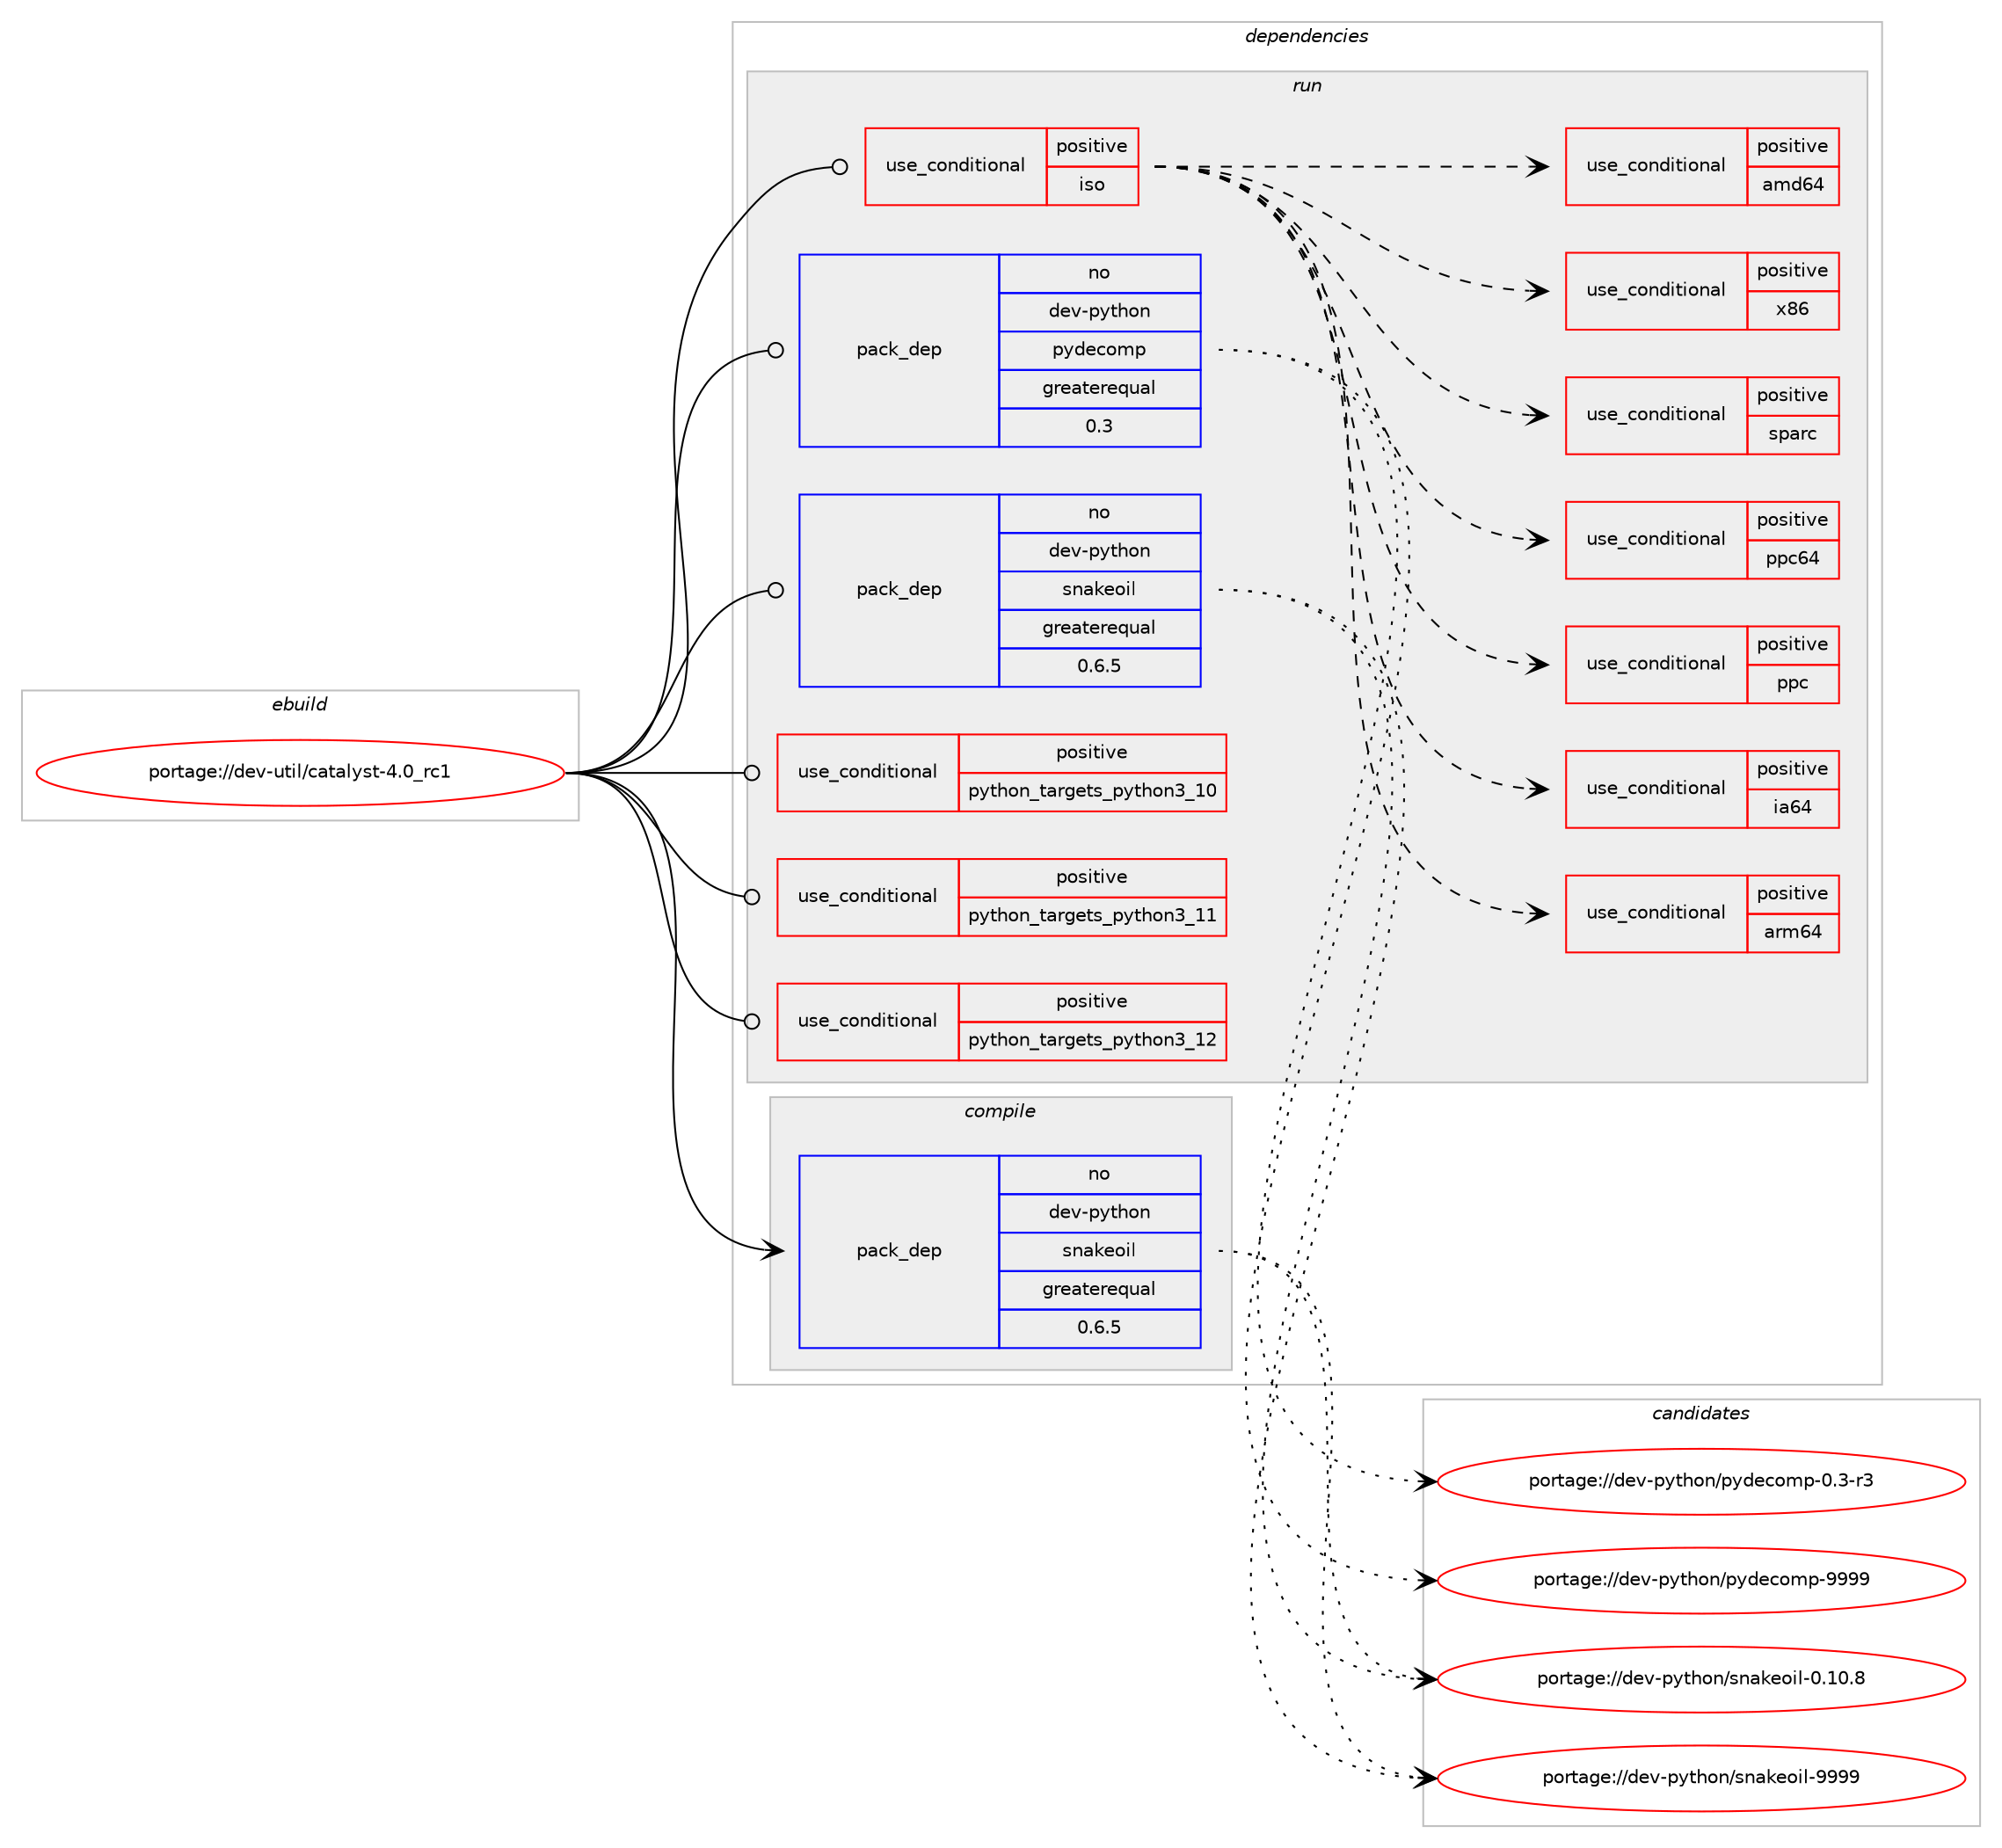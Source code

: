 digraph prolog {

# *************
# Graph options
# *************

newrank=true;
concentrate=true;
compound=true;
graph [rankdir=LR,fontname=Helvetica,fontsize=10,ranksep=1.5];#, ranksep=2.5, nodesep=0.2];
edge  [arrowhead=vee];
node  [fontname=Helvetica,fontsize=10];

# **********
# The ebuild
# **********

subgraph cluster_leftcol {
color=gray;
rank=same;
label=<<i>ebuild</i>>;
id [label="portage://dev-util/catalyst-4.0_rc1", color=red, width=4, href="../dev-util/catalyst-4.0_rc1.svg"];
}

# ****************
# The dependencies
# ****************

subgraph cluster_midcol {
color=gray;
label=<<i>dependencies</i>>;
subgraph cluster_compile {
fillcolor="#eeeeee";
style=filled;
label=<<i>compile</i>>;
# *** BEGIN UNKNOWN DEPENDENCY TYPE (TODO) ***
# id -> package_dependency(portage://dev-util/catalyst-4.0_rc1,install,no,dev-python,fasteners,none,[,,],[],[use(optenable(python_targets_python3_10),negative),use(optenable(python_targets_python3_11),negative),use(optenable(python_targets_python3_12),negative)])
# *** END UNKNOWN DEPENDENCY TYPE (TODO) ***

subgraph pack48938 {
dependency108341 [label=<<TABLE BORDER="0" CELLBORDER="1" CELLSPACING="0" CELLPADDING="4" WIDTH="220"><TR><TD ROWSPAN="6" CELLPADDING="30">pack_dep</TD></TR><TR><TD WIDTH="110">no</TD></TR><TR><TD>dev-python</TD></TR><TR><TD>snakeoil</TD></TR><TR><TD>greaterequal</TD></TR><TR><TD>0.6.5</TD></TR></TABLE>>, shape=none, color=blue];
}
id:e -> dependency108341:w [weight=20,style="solid",arrowhead="vee"];
# *** BEGIN UNKNOWN DEPENDENCY TYPE (TODO) ***
# id -> package_dependency(portage://dev-util/catalyst-4.0_rc1,install,no,dev-python,tomli,none,[,,],[],[use(optenable(python_targets_python3_10),negative),use(optenable(python_targets_python3_11),negative),use(optenable(python_targets_python3_12),negative)])
# *** END UNKNOWN DEPENDENCY TYPE (TODO) ***

# *** BEGIN UNKNOWN DEPENDENCY TYPE (TODO) ***
# id -> package_dependency(portage://dev-util/catalyst-4.0_rc1,install,no,sys-apps,portage,none,[,,],[],[use(optenable(python_targets_python3_10),negative),use(optenable(python_targets_python3_11),negative),use(optenable(python_targets_python3_12),negative)])
# *** END UNKNOWN DEPENDENCY TYPE (TODO) ***

# *** BEGIN UNKNOWN DEPENDENCY TYPE (TODO) ***
# id -> package_dependency(portage://dev-util/catalyst-4.0_rc1,install,no,sys-apps,util-linux,none,[,,],[],[use(enable(python),none),use(optenable(python_targets_python3_10),negative),use(optenable(python_targets_python3_11),negative),use(optenable(python_targets_python3_12),negative)])
# *** END UNKNOWN DEPENDENCY TYPE (TODO) ***

}
subgraph cluster_compileandrun {
fillcolor="#eeeeee";
style=filled;
label=<<i>compile and run</i>>;
}
subgraph cluster_run {
fillcolor="#eeeeee";
style=filled;
label=<<i>run</i>>;
subgraph cond58017 {
dependency108342 [label=<<TABLE BORDER="0" CELLBORDER="1" CELLSPACING="0" CELLPADDING="4"><TR><TD ROWSPAN="3" CELLPADDING="10">use_conditional</TD></TR><TR><TD>positive</TD></TR><TR><TD>iso</TD></TR></TABLE>>, shape=none, color=red];
# *** BEGIN UNKNOWN DEPENDENCY TYPE (TODO) ***
# dependency108342 -> package_dependency(portage://dev-util/catalyst-4.0_rc1,run,no,app-cdr,cdrtools,none,[,,],[],[])
# *** END UNKNOWN DEPENDENCY TYPE (TODO) ***

# *** BEGIN UNKNOWN DEPENDENCY TYPE (TODO) ***
# dependency108342 -> package_dependency(portage://dev-util/catalyst-4.0_rc1,run,no,dev-libs,libisoburn,none,[,,],[],[])
# *** END UNKNOWN DEPENDENCY TYPE (TODO) ***

subgraph cond58018 {
dependency108343 [label=<<TABLE BORDER="0" CELLBORDER="1" CELLSPACING="0" CELLPADDING="4"><TR><TD ROWSPAN="3" CELLPADDING="10">use_conditional</TD></TR><TR><TD>positive</TD></TR><TR><TD>amd64</TD></TR></TABLE>>, shape=none, color=red];
# *** BEGIN UNKNOWN DEPENDENCY TYPE (TODO) ***
# dependency108343 -> package_dependency(portage://dev-util/catalyst-4.0_rc1,run,no,sys-boot,grub,none,[,,],[],[use(enable(grub_platforms_efi-32),none),use(enable(grub_platforms_efi-64),none)])
# *** END UNKNOWN DEPENDENCY TYPE (TODO) ***

# *** BEGIN UNKNOWN DEPENDENCY TYPE (TODO) ***
# dependency108343 -> package_dependency(portage://dev-util/catalyst-4.0_rc1,run,no,sys-fs,mtools,none,[,,],[],[])
# *** END UNKNOWN DEPENDENCY TYPE (TODO) ***

}
dependency108342:e -> dependency108343:w [weight=20,style="dashed",arrowhead="vee"];
subgraph cond58019 {
dependency108344 [label=<<TABLE BORDER="0" CELLBORDER="1" CELLSPACING="0" CELLPADDING="4"><TR><TD ROWSPAN="3" CELLPADDING="10">use_conditional</TD></TR><TR><TD>positive</TD></TR><TR><TD>arm64</TD></TR></TABLE>>, shape=none, color=red];
# *** BEGIN UNKNOWN DEPENDENCY TYPE (TODO) ***
# dependency108344 -> package_dependency(portage://dev-util/catalyst-4.0_rc1,run,no,sys-boot,grub,none,[,,],[],[use(enable(grub_platforms_efi-64),none)])
# *** END UNKNOWN DEPENDENCY TYPE (TODO) ***

# *** BEGIN UNKNOWN DEPENDENCY TYPE (TODO) ***
# dependency108344 -> package_dependency(portage://dev-util/catalyst-4.0_rc1,run,no,sys-fs,mtools,none,[,,],[],[])
# *** END UNKNOWN DEPENDENCY TYPE (TODO) ***

}
dependency108342:e -> dependency108344:w [weight=20,style="dashed",arrowhead="vee"];
subgraph cond58020 {
dependency108345 [label=<<TABLE BORDER="0" CELLBORDER="1" CELLSPACING="0" CELLPADDING="4"><TR><TD ROWSPAN="3" CELLPADDING="10">use_conditional</TD></TR><TR><TD>positive</TD></TR><TR><TD>ia64</TD></TR></TABLE>>, shape=none, color=red];
# *** BEGIN UNKNOWN DEPENDENCY TYPE (TODO) ***
# dependency108345 -> package_dependency(portage://dev-util/catalyst-4.0_rc1,run,no,sys-boot,grub,none,[,,],[],[use(enable(grub_platforms_efi-64),none)])
# *** END UNKNOWN DEPENDENCY TYPE (TODO) ***

# *** BEGIN UNKNOWN DEPENDENCY TYPE (TODO) ***
# dependency108345 -> package_dependency(portage://dev-util/catalyst-4.0_rc1,run,no,sys-fs,mtools,none,[,,],[],[])
# *** END UNKNOWN DEPENDENCY TYPE (TODO) ***

}
dependency108342:e -> dependency108345:w [weight=20,style="dashed",arrowhead="vee"];
subgraph cond58021 {
dependency108346 [label=<<TABLE BORDER="0" CELLBORDER="1" CELLSPACING="0" CELLPADDING="4"><TR><TD ROWSPAN="3" CELLPADDING="10">use_conditional</TD></TR><TR><TD>positive</TD></TR><TR><TD>ppc</TD></TR></TABLE>>, shape=none, color=red];
# *** BEGIN UNKNOWN DEPENDENCY TYPE (TODO) ***
# dependency108346 -> package_dependency(portage://dev-util/catalyst-4.0_rc1,run,no,sys-boot,grub,none,[,,],[slot(2)],[use(enable(grub_platforms_ieee1275),none)])
# *** END UNKNOWN DEPENDENCY TYPE (TODO) ***

}
dependency108342:e -> dependency108346:w [weight=20,style="dashed",arrowhead="vee"];
subgraph cond58022 {
dependency108347 [label=<<TABLE BORDER="0" CELLBORDER="1" CELLSPACING="0" CELLPADDING="4"><TR><TD ROWSPAN="3" CELLPADDING="10">use_conditional</TD></TR><TR><TD>positive</TD></TR><TR><TD>ppc64</TD></TR></TABLE>>, shape=none, color=red];
# *** BEGIN UNKNOWN DEPENDENCY TYPE (TODO) ***
# dependency108347 -> package_dependency(portage://dev-util/catalyst-4.0_rc1,run,no,sys-boot,grub,none,[,,],[slot(2)],[use(enable(grub_platforms_ieee1275),none)])
# *** END UNKNOWN DEPENDENCY TYPE (TODO) ***

}
dependency108342:e -> dependency108347:w [weight=20,style="dashed",arrowhead="vee"];
subgraph cond58023 {
dependency108348 [label=<<TABLE BORDER="0" CELLBORDER="1" CELLSPACING="0" CELLPADDING="4"><TR><TD ROWSPAN="3" CELLPADDING="10">use_conditional</TD></TR><TR><TD>positive</TD></TR><TR><TD>sparc</TD></TR></TABLE>>, shape=none, color=red];
# *** BEGIN UNKNOWN DEPENDENCY TYPE (TODO) ***
# dependency108348 -> package_dependency(portage://dev-util/catalyst-4.0_rc1,run,no,sys-boot,grub,none,[,,],[slot(2)],[use(enable(grub_platforms_ieee1275),none)])
# *** END UNKNOWN DEPENDENCY TYPE (TODO) ***

}
dependency108342:e -> dependency108348:w [weight=20,style="dashed",arrowhead="vee"];
subgraph cond58024 {
dependency108349 [label=<<TABLE BORDER="0" CELLBORDER="1" CELLSPACING="0" CELLPADDING="4"><TR><TD ROWSPAN="3" CELLPADDING="10">use_conditional</TD></TR><TR><TD>positive</TD></TR><TR><TD>x86</TD></TR></TABLE>>, shape=none, color=red];
# *** BEGIN UNKNOWN DEPENDENCY TYPE (TODO) ***
# dependency108349 -> package_dependency(portage://dev-util/catalyst-4.0_rc1,run,no,sys-boot,grub,none,[,,],[],[use(enable(grub_platforms_efi-32),none)])
# *** END UNKNOWN DEPENDENCY TYPE (TODO) ***

}
dependency108342:e -> dependency108349:w [weight=20,style="dashed",arrowhead="vee"];
}
id:e -> dependency108342:w [weight=20,style="solid",arrowhead="odot"];
subgraph cond58025 {
dependency108350 [label=<<TABLE BORDER="0" CELLBORDER="1" CELLSPACING="0" CELLPADDING="4"><TR><TD ROWSPAN="3" CELLPADDING="10">use_conditional</TD></TR><TR><TD>positive</TD></TR><TR><TD>python_targets_python3_10</TD></TR></TABLE>>, shape=none, color=red];
# *** BEGIN UNKNOWN DEPENDENCY TYPE (TODO) ***
# dependency108350 -> package_dependency(portage://dev-util/catalyst-4.0_rc1,run,no,dev-lang,python,none,[,,],[slot(3.10)],[])
# *** END UNKNOWN DEPENDENCY TYPE (TODO) ***

}
id:e -> dependency108350:w [weight=20,style="solid",arrowhead="odot"];
subgraph cond58026 {
dependency108351 [label=<<TABLE BORDER="0" CELLBORDER="1" CELLSPACING="0" CELLPADDING="4"><TR><TD ROWSPAN="3" CELLPADDING="10">use_conditional</TD></TR><TR><TD>positive</TD></TR><TR><TD>python_targets_python3_11</TD></TR></TABLE>>, shape=none, color=red];
# *** BEGIN UNKNOWN DEPENDENCY TYPE (TODO) ***
# dependency108351 -> package_dependency(portage://dev-util/catalyst-4.0_rc1,run,no,dev-lang,python,none,[,,],[slot(3.11)],[])
# *** END UNKNOWN DEPENDENCY TYPE (TODO) ***

}
id:e -> dependency108351:w [weight=20,style="solid",arrowhead="odot"];
subgraph cond58027 {
dependency108352 [label=<<TABLE BORDER="0" CELLBORDER="1" CELLSPACING="0" CELLPADDING="4"><TR><TD ROWSPAN="3" CELLPADDING="10">use_conditional</TD></TR><TR><TD>positive</TD></TR><TR><TD>python_targets_python3_12</TD></TR></TABLE>>, shape=none, color=red];
# *** BEGIN UNKNOWN DEPENDENCY TYPE (TODO) ***
# dependency108352 -> package_dependency(portage://dev-util/catalyst-4.0_rc1,run,no,dev-lang,python,none,[,,],[slot(3.12)],[])
# *** END UNKNOWN DEPENDENCY TYPE (TODO) ***

}
id:e -> dependency108352:w [weight=20,style="solid",arrowhead="odot"];
# *** BEGIN UNKNOWN DEPENDENCY TYPE (TODO) ***
# id -> package_dependency(portage://dev-util/catalyst-4.0_rc1,run,no,app-arch,lbzip2,none,[,,],[],[])
# *** END UNKNOWN DEPENDENCY TYPE (TODO) ***

# *** BEGIN UNKNOWN DEPENDENCY TYPE (TODO) ***
# id -> package_dependency(portage://dev-util/catalyst-4.0_rc1,run,no,app-arch,pixz,none,[,,],[],[])
# *** END UNKNOWN DEPENDENCY TYPE (TODO) ***

# *** BEGIN UNKNOWN DEPENDENCY TYPE (TODO) ***
# id -> package_dependency(portage://dev-util/catalyst-4.0_rc1,run,no,app-arch,tar,none,[,,],[],[use(enable(xattr),none)])
# *** END UNKNOWN DEPENDENCY TYPE (TODO) ***

# *** BEGIN UNKNOWN DEPENDENCY TYPE (TODO) ***
# id -> package_dependency(portage://dev-util/catalyst-4.0_rc1,run,no,dev-python,fasteners,none,[,,],[],[use(optenable(python_targets_python3_10),negative),use(optenable(python_targets_python3_11),negative),use(optenable(python_targets_python3_12),negative)])
# *** END UNKNOWN DEPENDENCY TYPE (TODO) ***

subgraph pack48939 {
dependency108353 [label=<<TABLE BORDER="0" CELLBORDER="1" CELLSPACING="0" CELLPADDING="4" WIDTH="220"><TR><TD ROWSPAN="6" CELLPADDING="30">pack_dep</TD></TR><TR><TD WIDTH="110">no</TD></TR><TR><TD>dev-python</TD></TR><TR><TD>pydecomp</TD></TR><TR><TD>greaterequal</TD></TR><TR><TD>0.3</TD></TR></TABLE>>, shape=none, color=blue];
}
id:e -> dependency108353:w [weight=20,style="solid",arrowhead="odot"];
subgraph pack48940 {
dependency108354 [label=<<TABLE BORDER="0" CELLBORDER="1" CELLSPACING="0" CELLPADDING="4" WIDTH="220"><TR><TD ROWSPAN="6" CELLPADDING="30">pack_dep</TD></TR><TR><TD WIDTH="110">no</TD></TR><TR><TD>dev-python</TD></TR><TR><TD>snakeoil</TD></TR><TR><TD>greaterequal</TD></TR><TR><TD>0.6.5</TD></TR></TABLE>>, shape=none, color=blue];
}
id:e -> dependency108354:w [weight=20,style="solid",arrowhead="odot"];
# *** BEGIN UNKNOWN DEPENDENCY TYPE (TODO) ***
# id -> package_dependency(portage://dev-util/catalyst-4.0_rc1,run,no,dev-python,tomli,none,[,,],[],[use(optenable(python_targets_python3_10),negative),use(optenable(python_targets_python3_11),negative),use(optenable(python_targets_python3_12),negative)])
# *** END UNKNOWN DEPENDENCY TYPE (TODO) ***

# *** BEGIN UNKNOWN DEPENDENCY TYPE (TODO) ***
# id -> package_dependency(portage://dev-util/catalyst-4.0_rc1,run,no,dev-vcs,git,none,[,,],[],[])
# *** END UNKNOWN DEPENDENCY TYPE (TODO) ***

# *** BEGIN UNKNOWN DEPENDENCY TYPE (TODO) ***
# id -> package_dependency(portage://dev-util/catalyst-4.0_rc1,run,no,sys-apps,portage,none,[,,],[],[use(optenable(python_targets_python3_10),negative),use(optenable(python_targets_python3_11),negative),use(optenable(python_targets_python3_12),negative)])
# *** END UNKNOWN DEPENDENCY TYPE (TODO) ***

# *** BEGIN UNKNOWN DEPENDENCY TYPE (TODO) ***
# id -> package_dependency(portage://dev-util/catalyst-4.0_rc1,run,no,sys-apps,util-linux,none,[,,],[],[use(enable(python),none),use(optenable(python_targets_python3_10),negative),use(optenable(python_targets_python3_11),negative),use(optenable(python_targets_python3_12),negative)])
# *** END UNKNOWN DEPENDENCY TYPE (TODO) ***

# *** BEGIN UNKNOWN DEPENDENCY TYPE (TODO) ***
# id -> package_dependency(portage://dev-util/catalyst-4.0_rc1,run,no,sys-fs,dosfstools,none,[,,],[],[])
# *** END UNKNOWN DEPENDENCY TYPE (TODO) ***

# *** BEGIN UNKNOWN DEPENDENCY TYPE (TODO) ***
# id -> package_dependency(portage://dev-util/catalyst-4.0_rc1,run,no,sys-fs,squashfs-tools-ng,none,[,,],[],[use(enable(tools),none)])
# *** END UNKNOWN DEPENDENCY TYPE (TODO) ***

# *** BEGIN UNKNOWN DEPENDENCY TYPE (TODO) ***
# id -> package_dependency(portage://dev-util/catalyst-4.0_rc1,run,no,virtual,tmpfiles,none,[,,],[],[])
# *** END UNKNOWN DEPENDENCY TYPE (TODO) ***

}
}

# **************
# The candidates
# **************

subgraph cluster_choices {
rank=same;
color=gray;
label=<<i>candidates</i>>;

subgraph choice48938 {
color=black;
nodesep=1;
choice10010111845112121116104111110471151109710710111110510845484649484656 [label="portage://dev-python/snakeoil-0.10.8", color=red, width=4,href="../dev-python/snakeoil-0.10.8.svg"];
choice1001011184511212111610411111047115110971071011111051084557575757 [label="portage://dev-python/snakeoil-9999", color=red, width=4,href="../dev-python/snakeoil-9999.svg"];
dependency108341:e -> choice10010111845112121116104111110471151109710710111110510845484649484656:w [style=dotted,weight="100"];
dependency108341:e -> choice1001011184511212111610411111047115110971071011111051084557575757:w [style=dotted,weight="100"];
}
subgraph choice48939 {
color=black;
nodesep=1;
choice100101118451121211161041111104711212110010199111109112454846514511451 [label="portage://dev-python/pydecomp-0.3-r3", color=red, width=4,href="../dev-python/pydecomp-0.3-r3.svg"];
choice1001011184511212111610411111047112121100101991111091124557575757 [label="portage://dev-python/pydecomp-9999", color=red, width=4,href="../dev-python/pydecomp-9999.svg"];
dependency108353:e -> choice100101118451121211161041111104711212110010199111109112454846514511451:w [style=dotted,weight="100"];
dependency108353:e -> choice1001011184511212111610411111047112121100101991111091124557575757:w [style=dotted,weight="100"];
}
subgraph choice48940 {
color=black;
nodesep=1;
choice10010111845112121116104111110471151109710710111110510845484649484656 [label="portage://dev-python/snakeoil-0.10.8", color=red, width=4,href="../dev-python/snakeoil-0.10.8.svg"];
choice1001011184511212111610411111047115110971071011111051084557575757 [label="portage://dev-python/snakeoil-9999", color=red, width=4,href="../dev-python/snakeoil-9999.svg"];
dependency108354:e -> choice10010111845112121116104111110471151109710710111110510845484649484656:w [style=dotted,weight="100"];
dependency108354:e -> choice1001011184511212111610411111047115110971071011111051084557575757:w [style=dotted,weight="100"];
}
}

}
